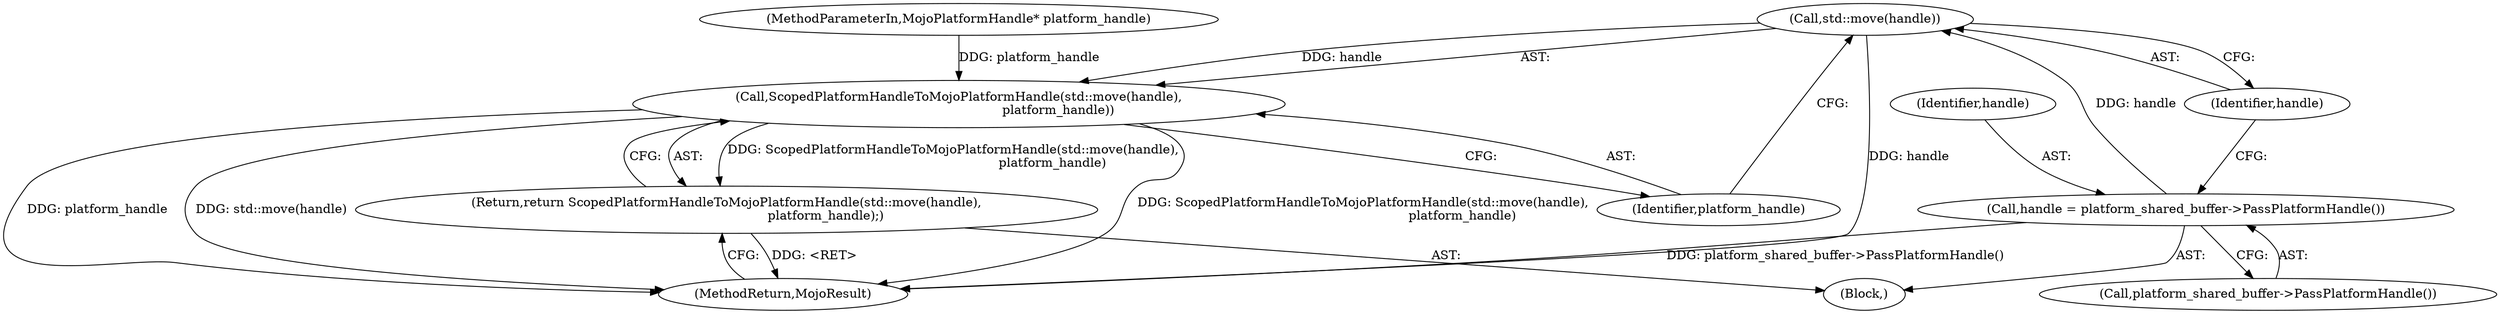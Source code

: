 digraph "0_Chrome_673ce95d481ea9368c4d4d43ac756ba1d6d9e608_31@API" {
"1000184" [label="(Call,std::move(handle))"];
"1000179" [label="(Call,handle = platform_shared_buffer->PassPlatformHandle())"];
"1000183" [label="(Call,ScopedPlatformHandleToMojoPlatformHandle(std::move(handle),\n                                                  platform_handle))"];
"1000182" [label="(Return,return ScopedPlatformHandleToMojoPlatformHandle(std::move(handle),\n                                                  platform_handle);)"];
"1000102" [label="(MethodParameterIn,MojoPlatformHandle* platform_handle)"];
"1000182" [label="(Return,return ScopedPlatformHandleToMojoPlatformHandle(std::move(handle),\n                                                  platform_handle);)"];
"1000180" [label="(Identifier,handle)"];
"1000184" [label="(Call,std::move(handle))"];
"1000106" [label="(Block,)"];
"1000185" [label="(Identifier,handle)"];
"1000187" [label="(MethodReturn,MojoResult)"];
"1000181" [label="(Call,platform_shared_buffer->PassPlatformHandle())"];
"1000179" [label="(Call,handle = platform_shared_buffer->PassPlatformHandle())"];
"1000183" [label="(Call,ScopedPlatformHandleToMojoPlatformHandle(std::move(handle),\n                                                  platform_handle))"];
"1000186" [label="(Identifier,platform_handle)"];
"1000184" -> "1000183"  [label="AST: "];
"1000184" -> "1000185"  [label="CFG: "];
"1000185" -> "1000184"  [label="AST: "];
"1000186" -> "1000184"  [label="CFG: "];
"1000184" -> "1000187"  [label="DDG: handle"];
"1000184" -> "1000183"  [label="DDG: handle"];
"1000179" -> "1000184"  [label="DDG: handle"];
"1000179" -> "1000106"  [label="AST: "];
"1000179" -> "1000181"  [label="CFG: "];
"1000180" -> "1000179"  [label="AST: "];
"1000181" -> "1000179"  [label="AST: "];
"1000185" -> "1000179"  [label="CFG: "];
"1000179" -> "1000187"  [label="DDG: platform_shared_buffer->PassPlatformHandle()"];
"1000183" -> "1000182"  [label="AST: "];
"1000183" -> "1000186"  [label="CFG: "];
"1000186" -> "1000183"  [label="AST: "];
"1000182" -> "1000183"  [label="CFG: "];
"1000183" -> "1000187"  [label="DDG: platform_handle"];
"1000183" -> "1000187"  [label="DDG: std::move(handle)"];
"1000183" -> "1000187"  [label="DDG: ScopedPlatformHandleToMojoPlatformHandle(std::move(handle),\n                                                  platform_handle)"];
"1000183" -> "1000182"  [label="DDG: ScopedPlatformHandleToMojoPlatformHandle(std::move(handle),\n                                                  platform_handle)"];
"1000102" -> "1000183"  [label="DDG: platform_handle"];
"1000182" -> "1000106"  [label="AST: "];
"1000187" -> "1000182"  [label="CFG: "];
"1000182" -> "1000187"  [label="DDG: <RET>"];
}
